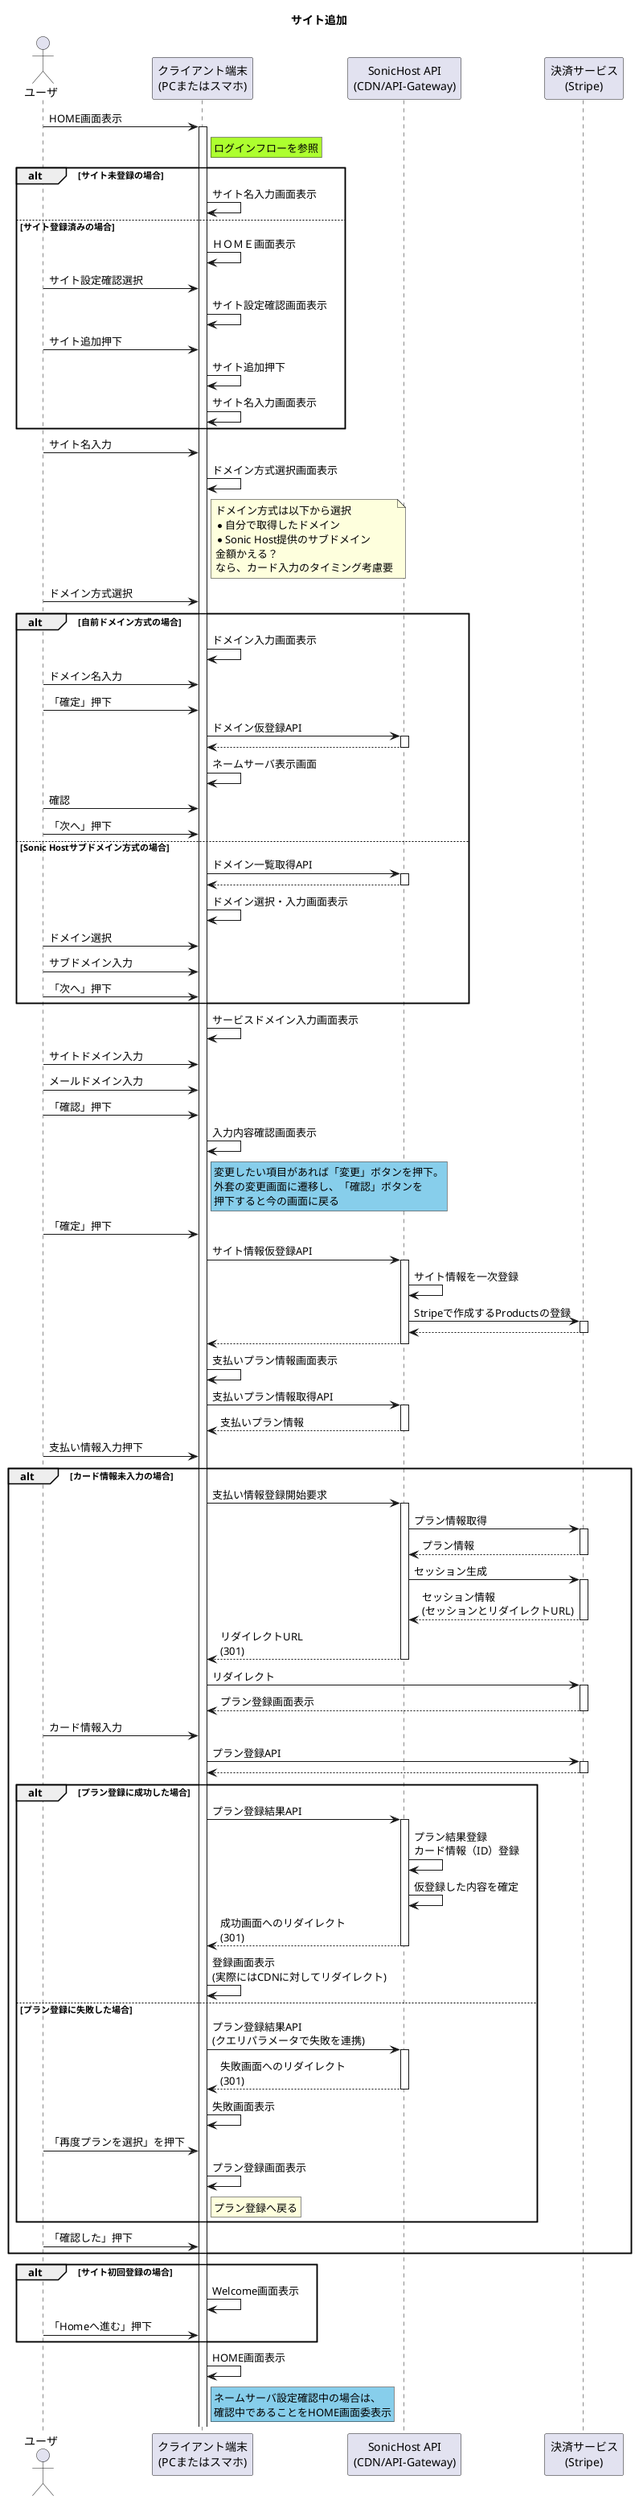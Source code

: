@startuml  サイト追加
title サイト追加

' アクター定義
actor "ユーザ" as user
participant "クライアント端末\n(PCまたはスマホ)" as device
participant "SonicHost API\n(CDN/API-Gateway)" as api
participant "決済サービス\n(Stripe)" as stripe


user -> device ++: HOME画面表示
rnote right of device #GreenYellow
    ログインフローを参照
end note
alt サイト未登録の場合
    device -> device : サイト名入力画面表示
else サイト登録済みの場合
    device -> device : ＨＯＭＥ画面表示
    user -> device : サイト設定確認選択
    device -> device : サイト設定確認画面表示
    user -> device : サイト追加押下
    device -> device : サイト追加押下
    device -> device : サイト名入力画面表示
end
user -> device : サイト名入力
device -> device : ドメイン方式選択画面表示
note right of device 
    ドメイン方式は以下から選択
    * 自分で取得したドメイン
    * Sonic Host提供のサブドメイン
    金額かえる？
    なら、カード入力のタイミング考慮要
end note
user -> device : ドメイン方式選択
alt 自前ドメイン方式の場合
    device -> device :ドメイン入力画面表示
    user -> device : ドメイン名入力
    user -> device : 「確定」押下
    device -> api ++ : ドメイン仮登録API
    device <-- api -- 
    device -> device : ネームサーバ表示画面
    user -> device : 確認
    user -> device : 「次へ」押下
else Sonic Hostサブドメイン方式の場合
    device -> api ++ : ドメイン一覧取得API
    device <-- api -- 
    device -> device : ドメイン選択・入力画面表示
    user -> device : ドメイン選択
    user -> device : サブドメイン入力
    user -> device : 「次へ」押下
end 
device -> device : サービスドメイン入力画面表示
user -> device : サイトドメイン入力
user -> device : メールドメイン入力
user -> device : 「確認」押下
device -> device : 入力内容確認画面表示
rnote right of device #SkyBlue
    変更したい項目があれば「変更」ボタンを押下。
    外套の変更画面に遷移し、「確認」ボタンを
    押下すると今の画面に戻る
end note
user -> device : 「確定」押下
device -> api ++ : サイト情報仮登録API
api -> api  : サイト情報を一次登録
api -> stripe ++ : Stripeで作成するProductsの登録
api <-- stripe --
device <-- api -- 
device -> device : 支払いプラン情報画面表示
device -> api ++ : 支払いプラン情報取得API
device <-- api -- : 支払いプラン情報
user -> device : 支払い情報入力押下
alt カード情報未入力の場合
    device -> api ++ : 支払い情報登録開始要求
    api -> stripe ++ : プラン情報取得
    api <-- stripe -- : プラン情報
    api -> stripe ++ : セッション生成
    api <-- stripe -- : セッション情報\n(セッションとリダイレクトURL)
    device <-- api -- : リダイレクトURL\n(301)
    device -> stripe ++ : リダイレクト
    device <-- stripe -- : プラン登録画面表示
    user -> device : カード情報入力
    device -> stripe ++ : プラン登録API
    device <-- stripe -- 
    alt プラン登録に成功した場合
        device -> api ++ : プラン登録結果API
        api -> api : プラン結果登録\nカード情報（ID）登録
        api -> api : 仮登録した内容を確定
        device <-- api -- : 成功画面へのリダイレクト\n(301)
        device -> device : 登録画面表示\n(実際にはCDNに対してリダイレクト)
    else プラン登録に失敗した場合
        device -> api ++ : プラン登録結果API\n(クエリパラメータで失敗を連携)
        device <-- api -- : 失敗画面へのリダイレクト\n(301)
        device -> device : 失敗画面表示
        user -> device : 「再度プランを選択」を押下
        device -> device : プラン登録画面表示
        rnote right of device 
            プラン登録へ戻る
        end note
    end 
    user -> device : 「確認した」押下
end 
alt サイト初回登録の場合
    device -> device : Welcome画面表示
    user -> device : 「Homeへ進む」押下
end 
device -> device : HOME画面表示
rnote right of device #SkyBlue
    ネームサーバ設定確認中の場合は、
    確認中であることをHOME画面委表示
end note

@enduml